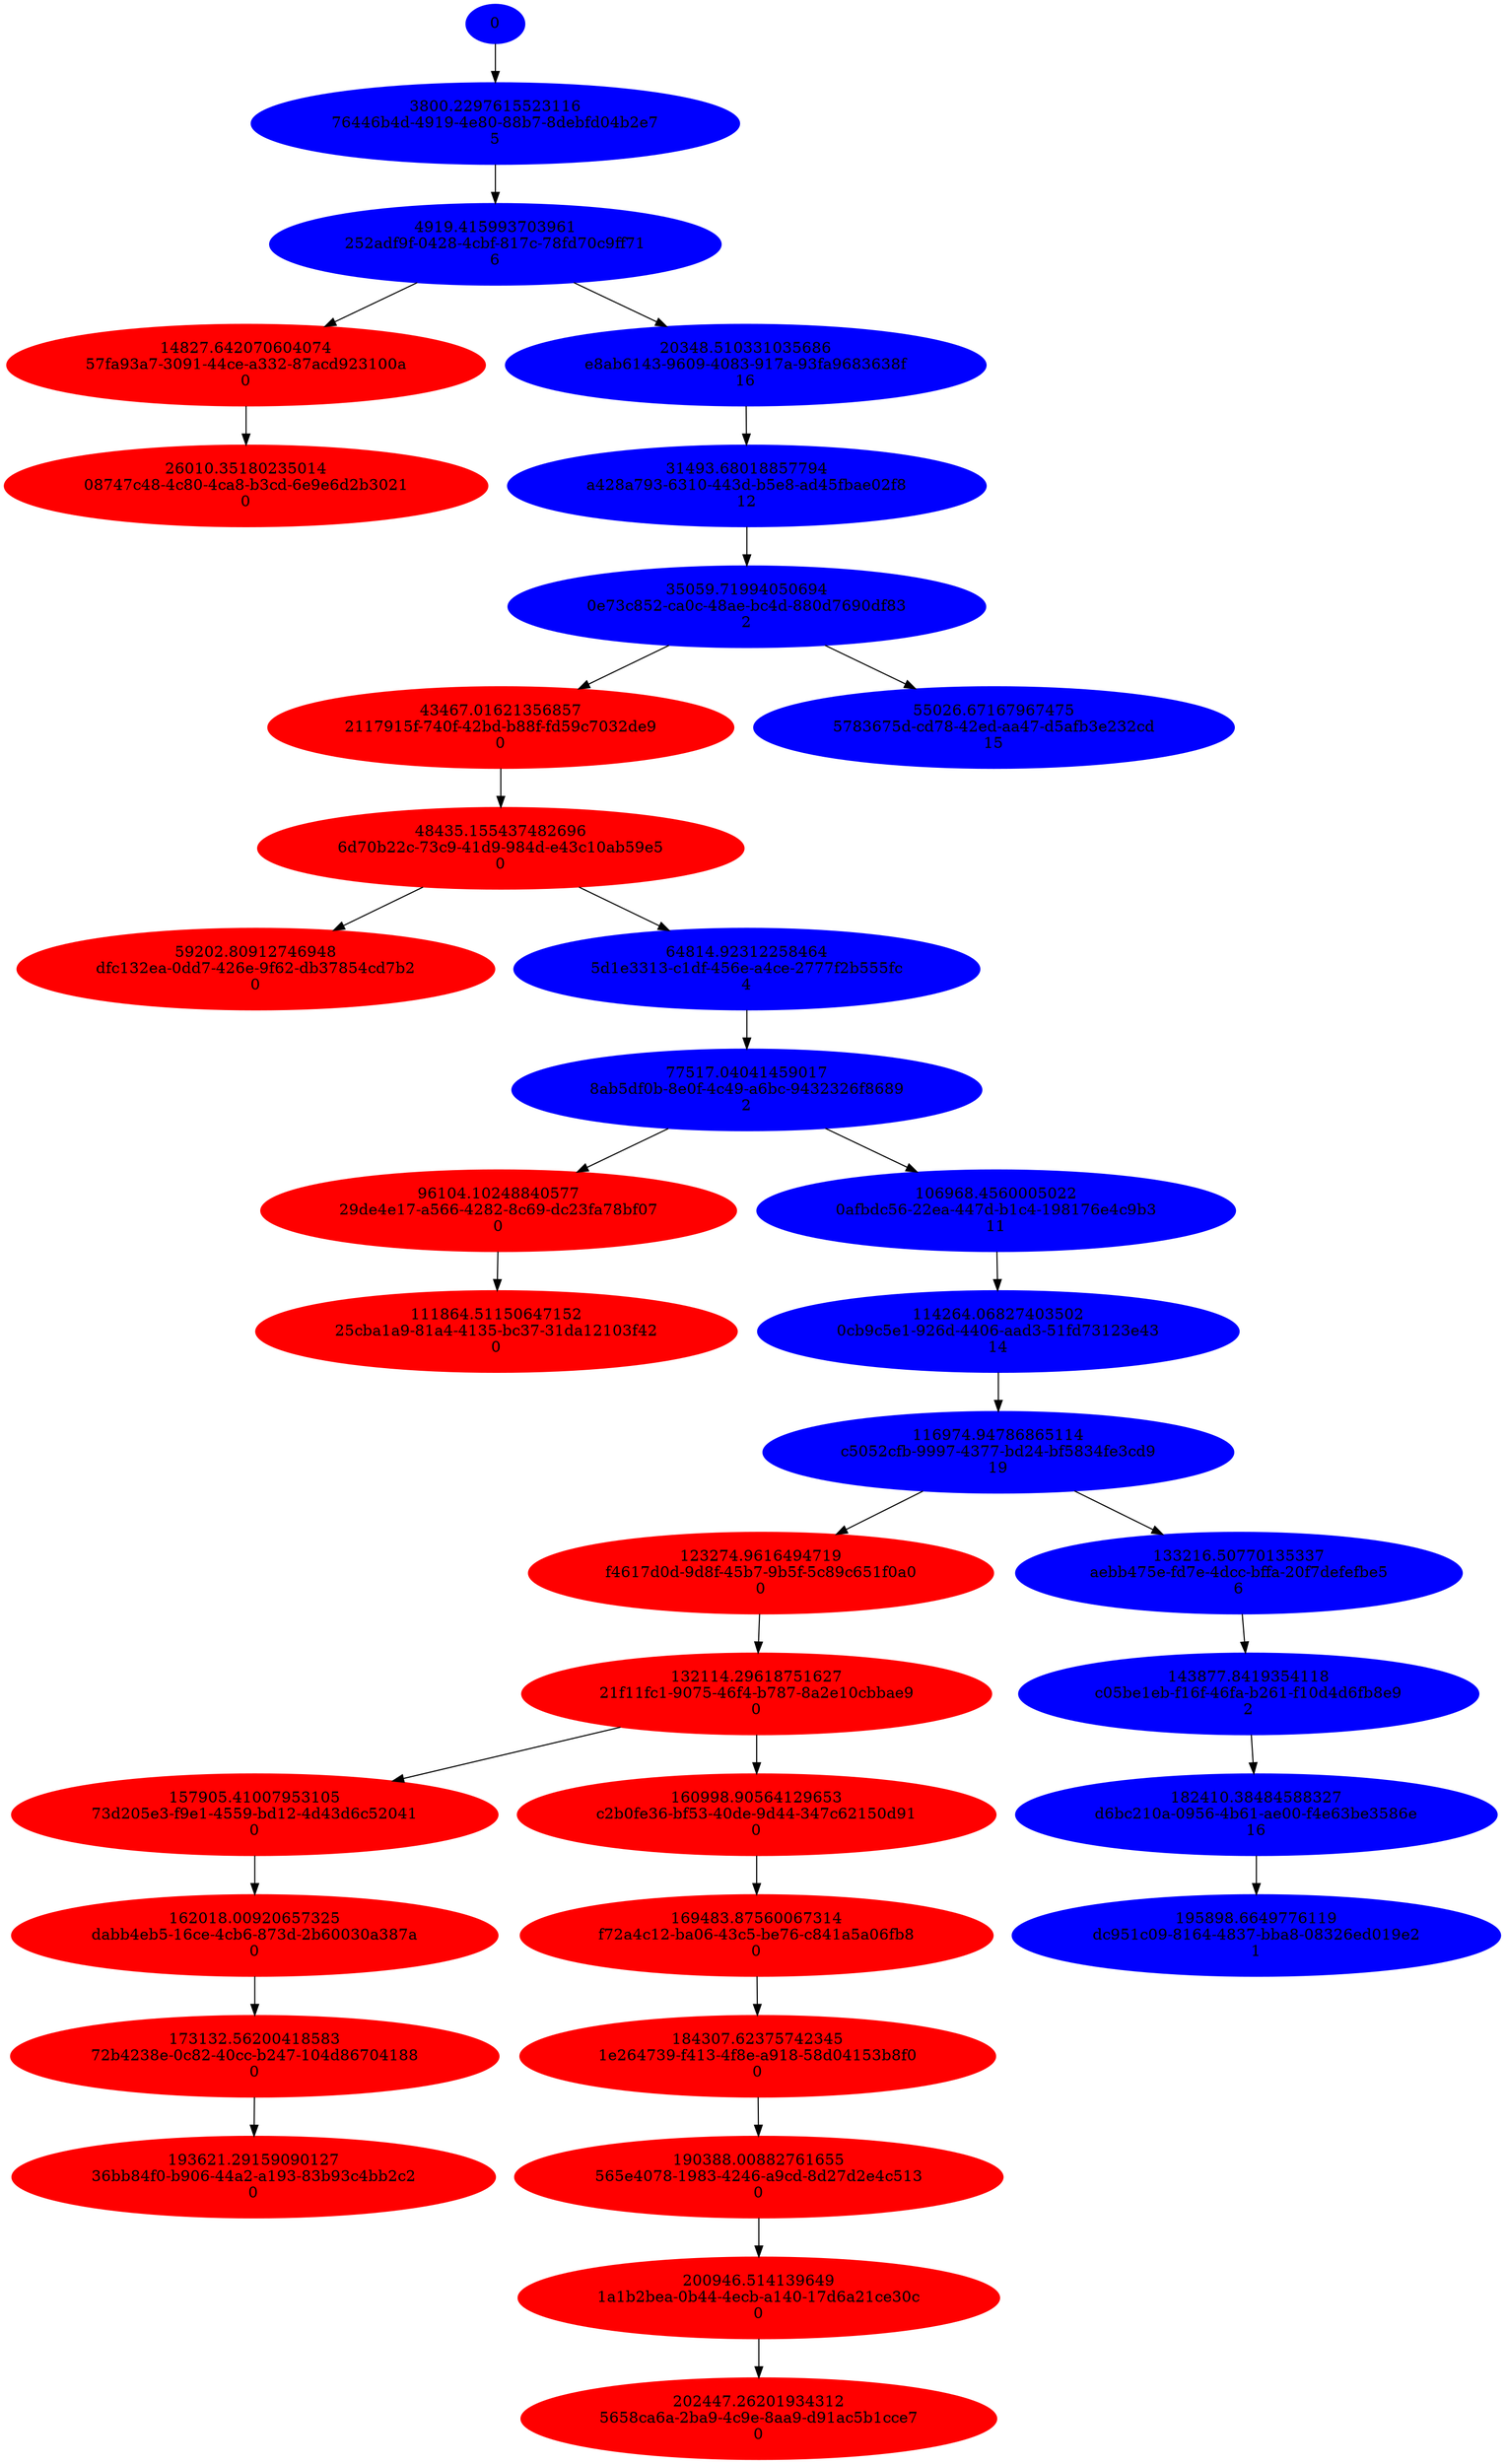 // Tree
digraph {
	0 [label=0 color=blue style=filled]
	"76446b4d-4919-4e80-88b7-8debfd04b2e7" [label="3800.2297615523116
76446b4d-4919-4e80-88b7-8debfd04b2e7
5" color=blue style=filled]
	"252adf9f-0428-4cbf-817c-78fd70c9ff71" [label="4919.415993703961
252adf9f-0428-4cbf-817c-78fd70c9ff71
6" color=blue style=filled]
	"57fa93a7-3091-44ce-a332-87acd923100a" [label="14827.642070604074
57fa93a7-3091-44ce-a332-87acd923100a
0" color=red style=filled]
	"e8ab6143-9609-4083-917a-93fa9683638f" [label="20348.510331035686
e8ab6143-9609-4083-917a-93fa9683638f
16" color=blue style=filled]
	"08747c48-4c80-4ca8-b3cd-6e9e6d2b3021" [label="26010.35180235014
08747c48-4c80-4ca8-b3cd-6e9e6d2b3021
0" color=red style=filled]
	"a428a793-6310-443d-b5e8-ad45fbae02f8" [label="31493.68018857794
a428a793-6310-443d-b5e8-ad45fbae02f8
12" color=blue style=filled]
	"0e73c852-ca0c-48ae-bc4d-880d7690df83" [label="35059.71994050694
0e73c852-ca0c-48ae-bc4d-880d7690df83
2" color=blue style=filled]
	"2117915f-740f-42bd-b88f-fd59c7032de9" [label="43467.01621356857
2117915f-740f-42bd-b88f-fd59c7032de9
0" color=red style=filled]
	"6d70b22c-73c9-41d9-984d-e43c10ab59e5" [label="48435.155437482696
6d70b22c-73c9-41d9-984d-e43c10ab59e5
0" color=red style=filled]
	"5783675d-cd78-42ed-aa47-d5afb3e232cd" [label="55026.67167967475
5783675d-cd78-42ed-aa47-d5afb3e232cd
15" color=blue style=filled]
	"dfc132ea-0dd7-426e-9f62-db37854cd7b2" [label="59202.80912746948
dfc132ea-0dd7-426e-9f62-db37854cd7b2
0" color=red style=filled]
	"5d1e3313-c1df-456e-a4ce-2777f2b555fc" [label="64814.92312258464
5d1e3313-c1df-456e-a4ce-2777f2b555fc
4" color=blue style=filled]
	"8ab5df0b-8e0f-4c49-a6bc-9432326f8689" [label="77517.04041459017
8ab5df0b-8e0f-4c49-a6bc-9432326f8689
2" color=blue style=filled]
	"29de4e17-a566-4282-8c69-dc23fa78bf07" [label="96104.10248840577
29de4e17-a566-4282-8c69-dc23fa78bf07
0" color=red style=filled]
	"0afbdc56-22ea-447d-b1c4-198176e4c9b3" [label="106968.4560005022
0afbdc56-22ea-447d-b1c4-198176e4c9b3
11" color=blue style=filled]
	"25cba1a9-81a4-4135-bc37-31da12103f42" [label="111864.51150647152
25cba1a9-81a4-4135-bc37-31da12103f42
0" color=red style=filled]
	"0cb9c5e1-926d-4406-aad3-51fd73123e43" [label="114264.06827403502
0cb9c5e1-926d-4406-aad3-51fd73123e43
14" color=blue style=filled]
	"c5052cfb-9997-4377-bd24-bf5834fe3cd9" [label="116974.94786865114
c5052cfb-9997-4377-bd24-bf5834fe3cd9
19" color=blue style=filled]
	"f4617d0d-9d8f-45b7-9b5f-5c89c651f0a0" [label="123274.9616494719
f4617d0d-9d8f-45b7-9b5f-5c89c651f0a0
0" color=red style=filled]
	"21f11fc1-9075-46f4-b787-8a2e10cbbae9" [label="132114.29618751627
21f11fc1-9075-46f4-b787-8a2e10cbbae9
0" color=red style=filled]
	"aebb475e-fd7e-4dcc-bffa-20f7defefbe5" [label="133216.50770135337
aebb475e-fd7e-4dcc-bffa-20f7defefbe5
6" color=blue style=filled]
	"c05be1eb-f16f-46fa-b261-f10d4d6fb8e9" [label="143877.8419354118
c05be1eb-f16f-46fa-b261-f10d4d6fb8e9
2" color=blue style=filled]
	"73d205e3-f9e1-4559-bd12-4d43d6c52041" [label="157905.41007953105
73d205e3-f9e1-4559-bd12-4d43d6c52041
0" color=red style=filled]
	"c2b0fe36-bf53-40de-9d44-347c62150d91" [label="160998.90564129653
c2b0fe36-bf53-40de-9d44-347c62150d91
0" color=red style=filled]
	"dabb4eb5-16ce-4cb6-873d-2b60030a387a" [label="162018.00920657325
dabb4eb5-16ce-4cb6-873d-2b60030a387a
0" color=red style=filled]
	"f72a4c12-ba06-43c5-be76-c841a5a06fb8" [label="169483.87560067314
f72a4c12-ba06-43c5-be76-c841a5a06fb8
0" color=red style=filled]
	"72b4238e-0c82-40cc-b247-104d86704188" [label="173132.56200418583
72b4238e-0c82-40cc-b247-104d86704188
0" color=red style=filled]
	"d6bc210a-0956-4b61-ae00-f4e63be3586e" [label="182410.38484588327
d6bc210a-0956-4b61-ae00-f4e63be3586e
16" color=blue style=filled]
	"1e264739-f413-4f8e-a918-58d04153b8f0" [label="184307.62375742345
1e264739-f413-4f8e-a918-58d04153b8f0
0" color=red style=filled]
	"565e4078-1983-4246-a9cd-8d27d2e4c513" [label="190388.00882761655
565e4078-1983-4246-a9cd-8d27d2e4c513
0" color=red style=filled]
	"36bb84f0-b906-44a2-a193-83b93c4bb2c2" [label="193621.29159090127
36bb84f0-b906-44a2-a193-83b93c4bb2c2
0" color=red style=filled]
	"dc951c09-8164-4837-bba8-08326ed019e2" [label="195898.6649776119
dc951c09-8164-4837-bba8-08326ed019e2
1" color=blue style=filled]
	"1a1b2bea-0b44-4ecb-a140-17d6a21ce30c" [label="200946.514139649
1a1b2bea-0b44-4ecb-a140-17d6a21ce30c
0" color=red style=filled]
	"5658ca6a-2ba9-4c9e-8aa9-d91ac5b1cce7" [label="202447.26201934312
5658ca6a-2ba9-4c9e-8aa9-d91ac5b1cce7
0" color=red style=filled]
	0 -> "76446b4d-4919-4e80-88b7-8debfd04b2e7"
	"76446b4d-4919-4e80-88b7-8debfd04b2e7" -> "252adf9f-0428-4cbf-817c-78fd70c9ff71"
	"252adf9f-0428-4cbf-817c-78fd70c9ff71" -> "57fa93a7-3091-44ce-a332-87acd923100a"
	"252adf9f-0428-4cbf-817c-78fd70c9ff71" -> "e8ab6143-9609-4083-917a-93fa9683638f"
	"57fa93a7-3091-44ce-a332-87acd923100a" -> "08747c48-4c80-4ca8-b3cd-6e9e6d2b3021"
	"e8ab6143-9609-4083-917a-93fa9683638f" -> "a428a793-6310-443d-b5e8-ad45fbae02f8"
	"a428a793-6310-443d-b5e8-ad45fbae02f8" -> "0e73c852-ca0c-48ae-bc4d-880d7690df83"
	"0e73c852-ca0c-48ae-bc4d-880d7690df83" -> "2117915f-740f-42bd-b88f-fd59c7032de9"
	"0e73c852-ca0c-48ae-bc4d-880d7690df83" -> "5783675d-cd78-42ed-aa47-d5afb3e232cd"
	"2117915f-740f-42bd-b88f-fd59c7032de9" -> "6d70b22c-73c9-41d9-984d-e43c10ab59e5"
	"6d70b22c-73c9-41d9-984d-e43c10ab59e5" -> "dfc132ea-0dd7-426e-9f62-db37854cd7b2"
	"6d70b22c-73c9-41d9-984d-e43c10ab59e5" -> "5d1e3313-c1df-456e-a4ce-2777f2b555fc"
	"5d1e3313-c1df-456e-a4ce-2777f2b555fc" -> "8ab5df0b-8e0f-4c49-a6bc-9432326f8689"
	"8ab5df0b-8e0f-4c49-a6bc-9432326f8689" -> "29de4e17-a566-4282-8c69-dc23fa78bf07"
	"8ab5df0b-8e0f-4c49-a6bc-9432326f8689" -> "0afbdc56-22ea-447d-b1c4-198176e4c9b3"
	"29de4e17-a566-4282-8c69-dc23fa78bf07" -> "25cba1a9-81a4-4135-bc37-31da12103f42"
	"0afbdc56-22ea-447d-b1c4-198176e4c9b3" -> "0cb9c5e1-926d-4406-aad3-51fd73123e43"
	"0cb9c5e1-926d-4406-aad3-51fd73123e43" -> "c5052cfb-9997-4377-bd24-bf5834fe3cd9"
	"c5052cfb-9997-4377-bd24-bf5834fe3cd9" -> "f4617d0d-9d8f-45b7-9b5f-5c89c651f0a0"
	"c5052cfb-9997-4377-bd24-bf5834fe3cd9" -> "aebb475e-fd7e-4dcc-bffa-20f7defefbe5"
	"f4617d0d-9d8f-45b7-9b5f-5c89c651f0a0" -> "21f11fc1-9075-46f4-b787-8a2e10cbbae9"
	"21f11fc1-9075-46f4-b787-8a2e10cbbae9" -> "73d205e3-f9e1-4559-bd12-4d43d6c52041"
	"21f11fc1-9075-46f4-b787-8a2e10cbbae9" -> "c2b0fe36-bf53-40de-9d44-347c62150d91"
	"aebb475e-fd7e-4dcc-bffa-20f7defefbe5" -> "c05be1eb-f16f-46fa-b261-f10d4d6fb8e9"
	"c05be1eb-f16f-46fa-b261-f10d4d6fb8e9" -> "d6bc210a-0956-4b61-ae00-f4e63be3586e"
	"73d205e3-f9e1-4559-bd12-4d43d6c52041" -> "dabb4eb5-16ce-4cb6-873d-2b60030a387a"
	"c2b0fe36-bf53-40de-9d44-347c62150d91" -> "f72a4c12-ba06-43c5-be76-c841a5a06fb8"
	"dabb4eb5-16ce-4cb6-873d-2b60030a387a" -> "72b4238e-0c82-40cc-b247-104d86704188"
	"f72a4c12-ba06-43c5-be76-c841a5a06fb8" -> "1e264739-f413-4f8e-a918-58d04153b8f0"
	"72b4238e-0c82-40cc-b247-104d86704188" -> "36bb84f0-b906-44a2-a193-83b93c4bb2c2"
	"d6bc210a-0956-4b61-ae00-f4e63be3586e" -> "dc951c09-8164-4837-bba8-08326ed019e2"
	"1e264739-f413-4f8e-a918-58d04153b8f0" -> "565e4078-1983-4246-a9cd-8d27d2e4c513"
	"565e4078-1983-4246-a9cd-8d27d2e4c513" -> "1a1b2bea-0b44-4ecb-a140-17d6a21ce30c"
	"1a1b2bea-0b44-4ecb-a140-17d6a21ce30c" -> "5658ca6a-2ba9-4c9e-8aa9-d91ac5b1cce7"
}
